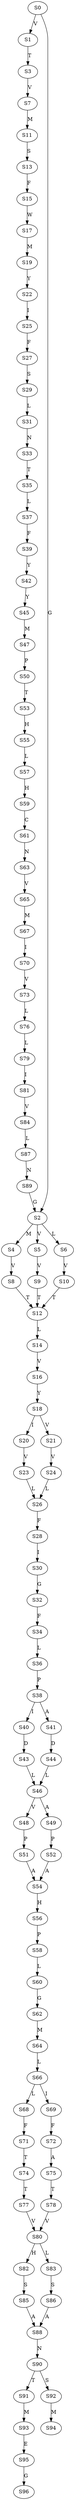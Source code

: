 strict digraph  {
	S0 -> S1 [ label = V ];
	S0 -> S2 [ label = G ];
	S1 -> S3 [ label = T ];
	S2 -> S4 [ label = M ];
	S2 -> S5 [ label = V ];
	S2 -> S6 [ label = L ];
	S3 -> S7 [ label = V ];
	S4 -> S8 [ label = V ];
	S5 -> S9 [ label = V ];
	S6 -> S10 [ label = V ];
	S7 -> S11 [ label = M ];
	S8 -> S12 [ label = T ];
	S9 -> S12 [ label = T ];
	S10 -> S12 [ label = T ];
	S11 -> S13 [ label = S ];
	S12 -> S14 [ label = L ];
	S13 -> S15 [ label = F ];
	S14 -> S16 [ label = V ];
	S15 -> S17 [ label = W ];
	S16 -> S18 [ label = Y ];
	S17 -> S19 [ label = M ];
	S18 -> S20 [ label = I ];
	S18 -> S21 [ label = V ];
	S19 -> S22 [ label = Y ];
	S20 -> S23 [ label = V ];
	S21 -> S24 [ label = V ];
	S22 -> S25 [ label = I ];
	S23 -> S26 [ label = L ];
	S24 -> S26 [ label = L ];
	S25 -> S27 [ label = F ];
	S26 -> S28 [ label = F ];
	S27 -> S29 [ label = S ];
	S28 -> S30 [ label = I ];
	S29 -> S31 [ label = L ];
	S30 -> S32 [ label = G ];
	S31 -> S33 [ label = N ];
	S32 -> S34 [ label = F ];
	S33 -> S35 [ label = T ];
	S34 -> S36 [ label = L ];
	S35 -> S37 [ label = L ];
	S36 -> S38 [ label = P ];
	S37 -> S39 [ label = F ];
	S38 -> S40 [ label = I ];
	S38 -> S41 [ label = A ];
	S39 -> S42 [ label = Y ];
	S40 -> S43 [ label = D ];
	S41 -> S44 [ label = D ];
	S42 -> S45 [ label = Y ];
	S43 -> S46 [ label = L ];
	S44 -> S46 [ label = L ];
	S45 -> S47 [ label = M ];
	S46 -> S48 [ label = V ];
	S46 -> S49 [ label = A ];
	S47 -> S50 [ label = P ];
	S48 -> S51 [ label = P ];
	S49 -> S52 [ label = P ];
	S50 -> S53 [ label = T ];
	S51 -> S54 [ label = A ];
	S52 -> S54 [ label = A ];
	S53 -> S55 [ label = H ];
	S54 -> S56 [ label = H ];
	S55 -> S57 [ label = L ];
	S56 -> S58 [ label = P ];
	S57 -> S59 [ label = H ];
	S58 -> S60 [ label = L ];
	S59 -> S61 [ label = C ];
	S60 -> S62 [ label = G ];
	S61 -> S63 [ label = N ];
	S62 -> S64 [ label = M ];
	S63 -> S65 [ label = V ];
	S64 -> S66 [ label = L ];
	S65 -> S67 [ label = M ];
	S66 -> S68 [ label = L ];
	S66 -> S69 [ label = I ];
	S67 -> S70 [ label = I ];
	S68 -> S71 [ label = F ];
	S69 -> S72 [ label = F ];
	S70 -> S73 [ label = V ];
	S71 -> S74 [ label = T ];
	S72 -> S75 [ label = A ];
	S73 -> S76 [ label = L ];
	S74 -> S77 [ label = T ];
	S75 -> S78 [ label = T ];
	S76 -> S79 [ label = L ];
	S77 -> S80 [ label = V ];
	S78 -> S80 [ label = V ];
	S79 -> S81 [ label = I ];
	S80 -> S82 [ label = H ];
	S80 -> S83 [ label = L ];
	S81 -> S84 [ label = V ];
	S82 -> S85 [ label = S ];
	S83 -> S86 [ label = S ];
	S84 -> S87 [ label = L ];
	S85 -> S88 [ label = A ];
	S86 -> S88 [ label = A ];
	S87 -> S89 [ label = N ];
	S88 -> S90 [ label = N ];
	S89 -> S2 [ label = G ];
	S90 -> S91 [ label = T ];
	S90 -> S92 [ label = S ];
	S91 -> S93 [ label = M ];
	S92 -> S94 [ label = M ];
	S93 -> S95 [ label = E ];
	S95 -> S96 [ label = G ];
}
